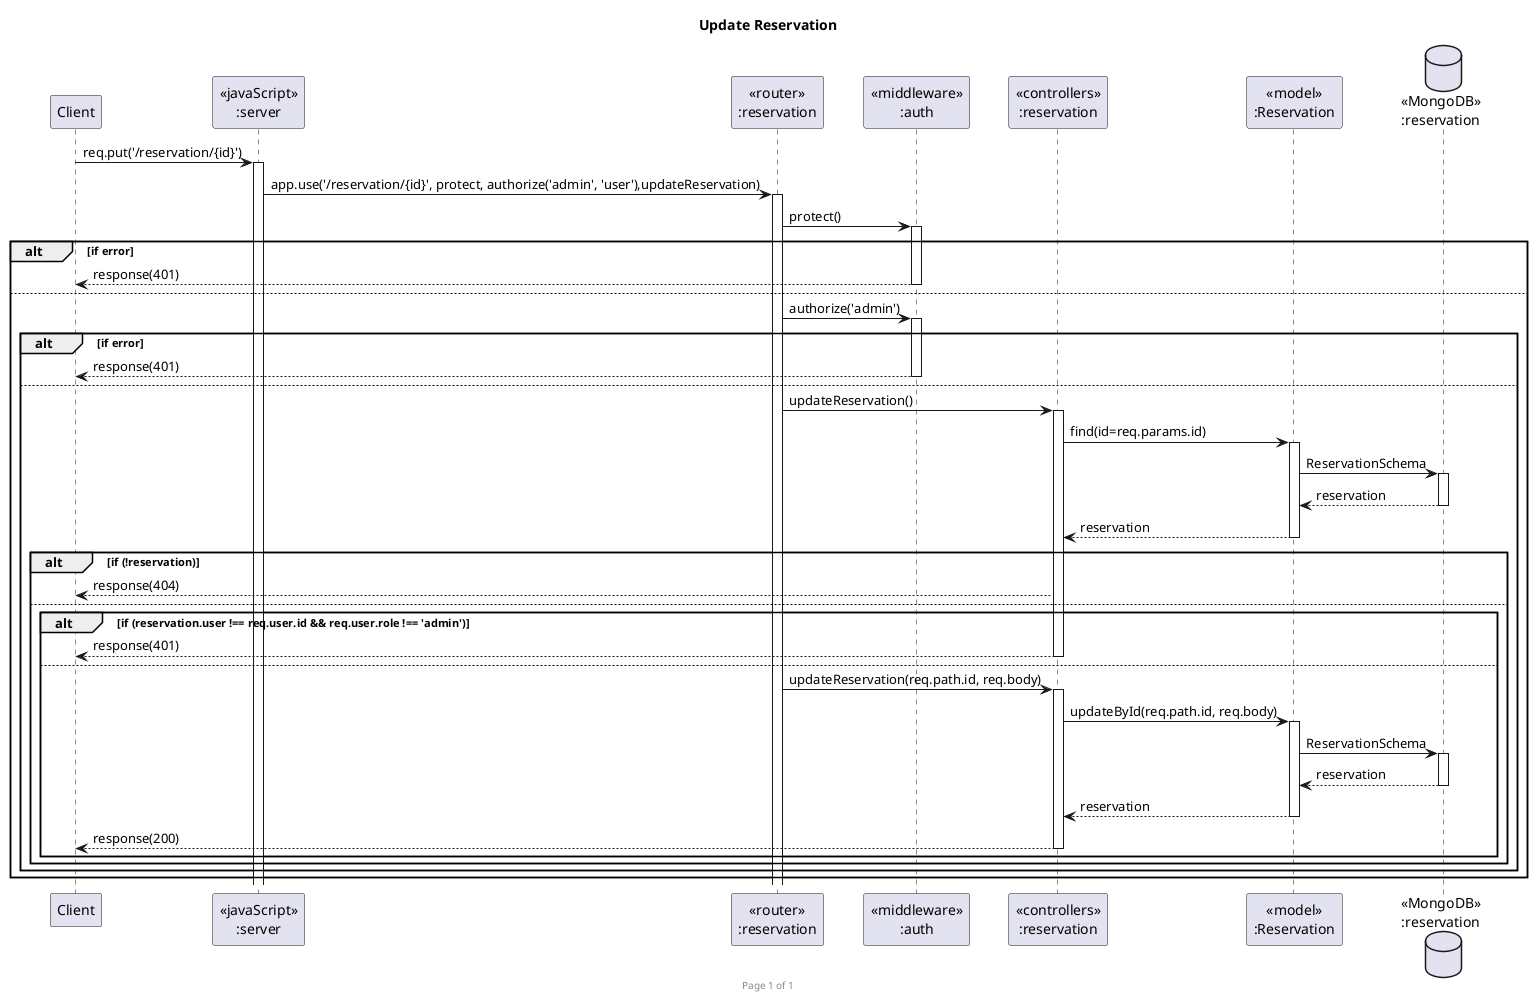 @startuml Update Reservation

footer Page %page% of %lastpage%
title "Update Reservation"

participant "Client" as client
participant "<<javaScript>>\n:server" as server
participant "<<router>>\n:reservation" as ReservationRouter
participant "<<middleware>>\n:auth" as Middleware
participant "<<controllers>>\n:reservation" as ReservationController
participant "<<model>>\n:Reservation" as ReservationModel
database "<<MongoDB>>\n:reservation" as ReservationDatabase

client->server ++:req.put('/reservation/{id}')
server->ReservationRouter ++:app.use('/reservation/{id}', protect, authorize('admin', 'user'),updateReservation)
ReservationRouter->Middleware ++: protect()
alt if error
Middleware-->client --:response(401)
else
ReservationRouter->Middleware ++: authorize('admin')
alt if error
Middleware-->client --:response(401)
else
ReservationRouter->ReservationController++: updateReservation()
ReservationController->ReservationModel ++:find(id=req.params.id)
ReservationModel ->ReservationDatabase ++: ReservationSchema
ReservationDatabase --> ReservationModel --: reservation
ReservationController <-- ReservationModel --:reservation
alt if (!reservation)
ReservationController-->client :response(404)
else
alt if (reservation.user !== req.user.id && req.user.role !== 'admin')
ReservationController-->client --:response(401)
else
ReservationRouter -> ReservationController ++:updateReservation(req.path.id, req.body)
ReservationController->ReservationModel ++:updateById(req.path.id, req.body)
ReservationModel ->ReservationDatabase ++: ReservationSchema
ReservationDatabase --> ReservationModel --: reservation
ReservationController <-- ReservationModel --:reservation
ReservationController-->client --:response(200)
end
end
end
end
@enduml
